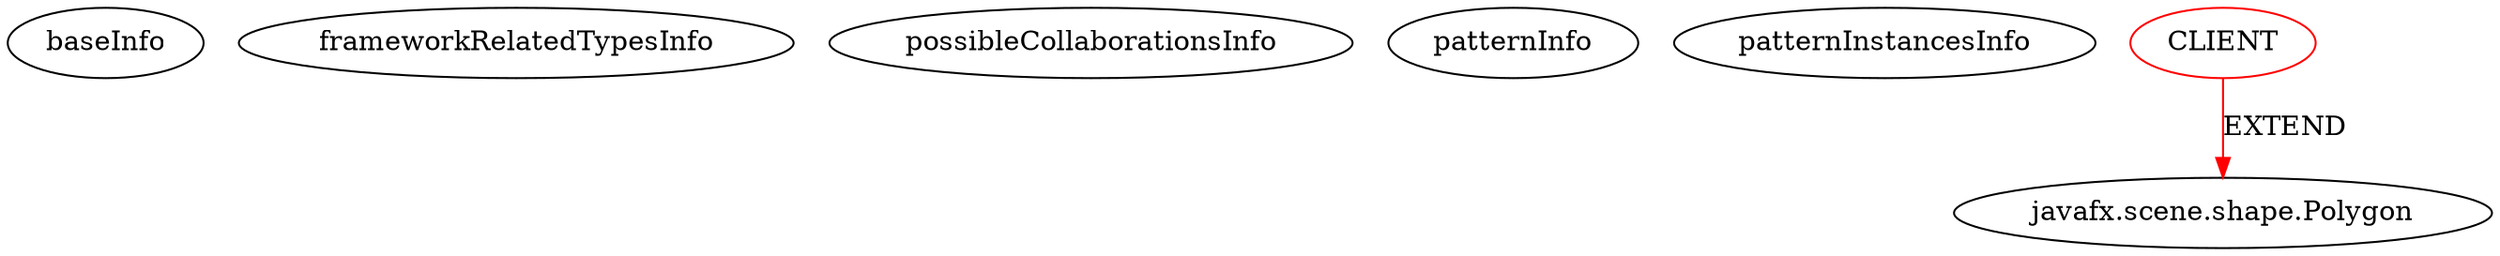digraph {
baseInfo[graphId=3540,category="pattern",isAnonymous=false,possibleRelation=false]
frameworkRelatedTypesInfo[0="javafx.scene.shape.Polygon"]
possibleCollaborationsInfo[]
patternInfo[frequency=4.0,patternRootClient=0]
patternInstancesInfo[0="aydex-TDT4100~/aydex-TDT4100/TDT4100-master/src/oving8/Asteroid.java~Asteroid~1978",1="aydex-TDT4100~/aydex-TDT4100/TDT4100-master/src/oving8/SpaceShip.java~SpaceShip~1979",2="aydex-TDT4100~/aydex-TDT4100/TDT4100-master/src/oving8/SpaceObject.java~SpaceObject~1976",3="aydex-TDT4100~/aydex-TDT4100/TDT4100-master/src/oving8/BaseSpaceObject.java~BaseSpaceObject~1982"]
1[label="javafx.scene.shape.Polygon",vertexType="FRAMEWORK_CLASS_TYPE",isFrameworkType=false]
0[label="CLIENT",vertexType="ROOT_CLIENT_CLASS_DECLARATION",isFrameworkType=false,color=red]
0->1[label="EXTEND",color=red]
}
